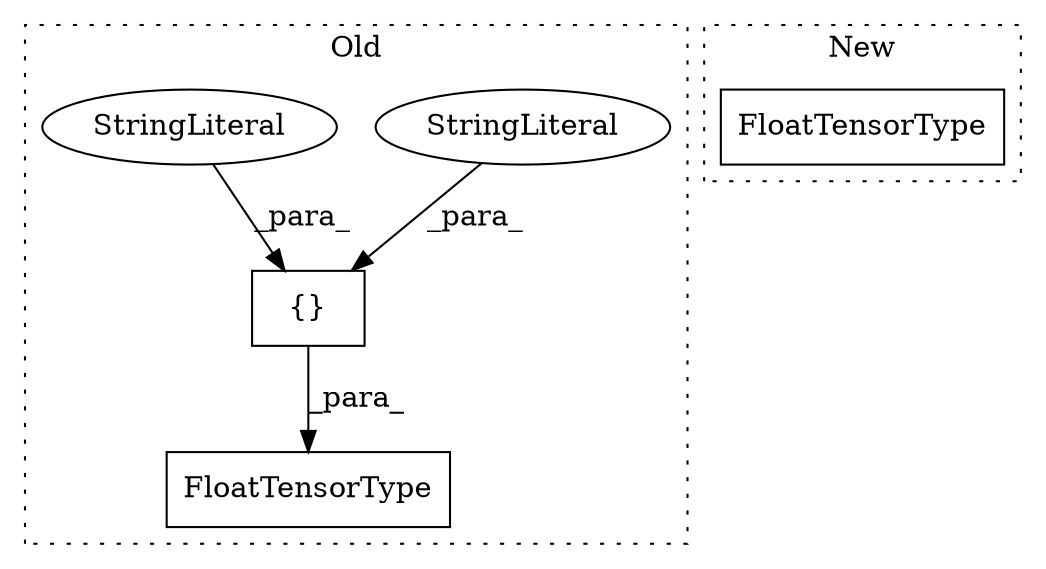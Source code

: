 digraph G {
subgraph cluster0 {
1 [label="{}" a="4" s="8168,8182" l="1,1" shape="box"];
3 [label="FloatTensorType" a="32" s="8140,8183" l="16,1" shape="box"];
4 [label="StringLiteral" a="45" s="8169" l="6" shape="ellipse"];
5 [label="StringLiteral" a="45" s="8176" l="6" shape="ellipse"];
label = "Old";
style="dotted";
}
subgraph cluster1 {
2 [label="FloatTensorType" a="32" s="8032" l="17" shape="box"];
label = "New";
style="dotted";
}
1 -> 3 [label="_para_"];
4 -> 1 [label="_para_"];
5 -> 1 [label="_para_"];
}